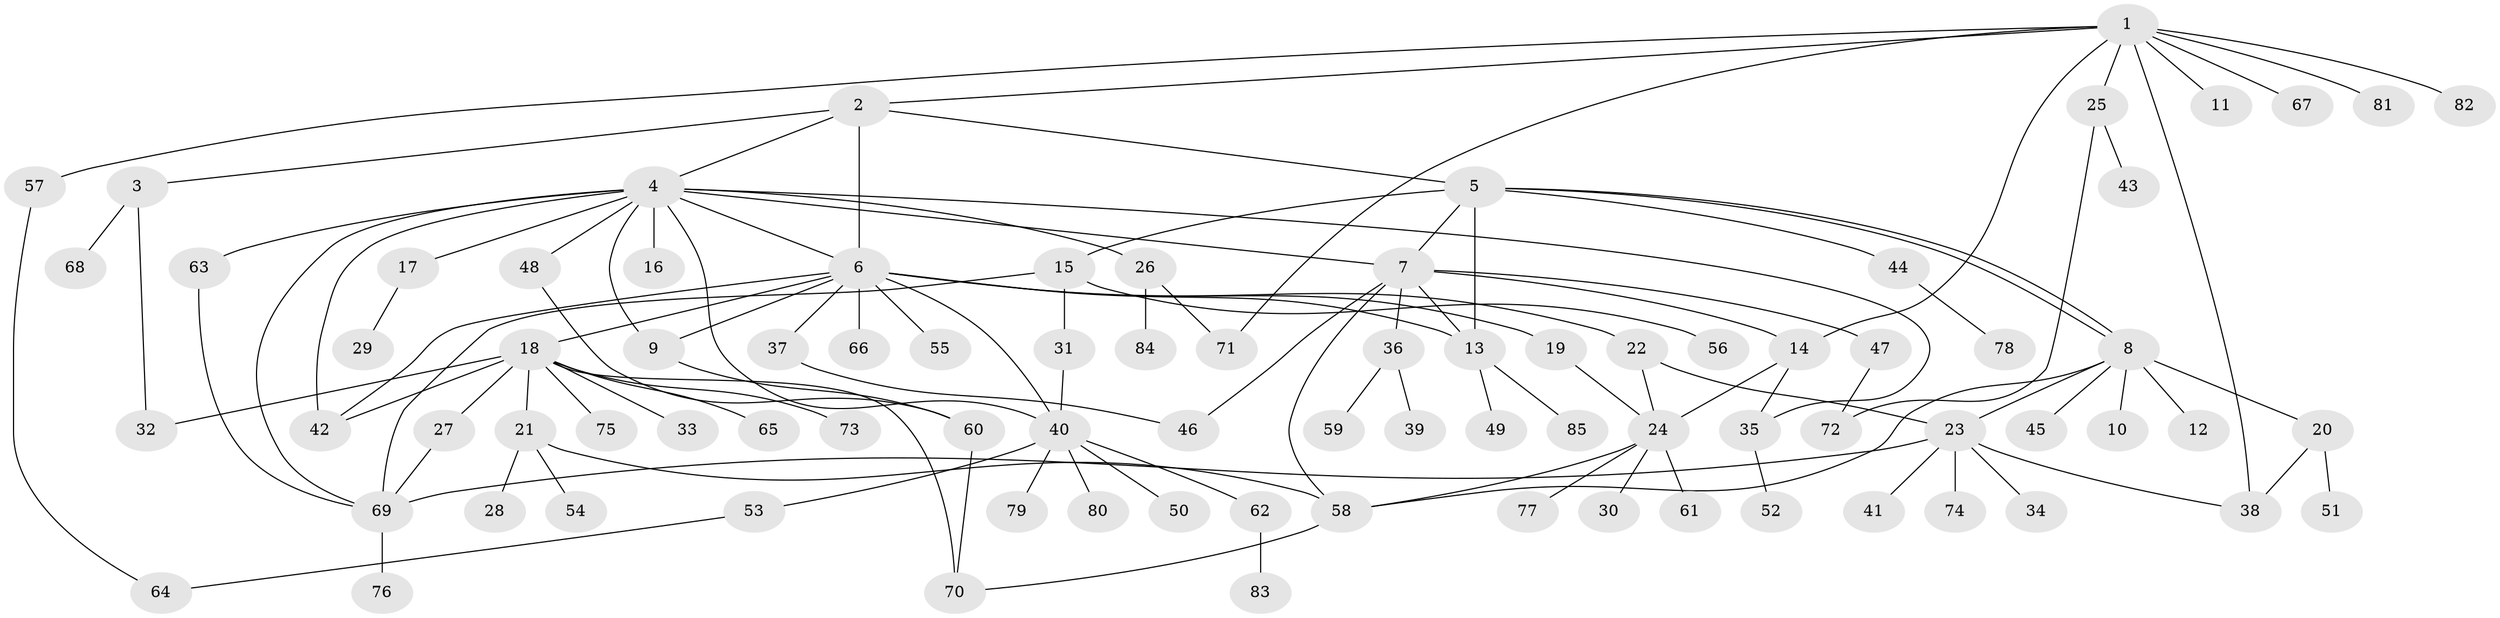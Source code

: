 // coarse degree distribution, {11: 0.047619047619047616, 6: 0.031746031746031744, 13: 0.015873015873015872, 10: 0.047619047619047616, 4: 0.031746031746031744, 1: 0.5079365079365079, 3: 0.07936507936507936, 2: 0.20634920634920634, 8: 0.015873015873015872, 5: 0.015873015873015872}
// Generated by graph-tools (version 1.1) at 2025/23/03/03/25 07:23:48]
// undirected, 85 vertices, 116 edges
graph export_dot {
graph [start="1"]
  node [color=gray90,style=filled];
  1;
  2;
  3;
  4;
  5;
  6;
  7;
  8;
  9;
  10;
  11;
  12;
  13;
  14;
  15;
  16;
  17;
  18;
  19;
  20;
  21;
  22;
  23;
  24;
  25;
  26;
  27;
  28;
  29;
  30;
  31;
  32;
  33;
  34;
  35;
  36;
  37;
  38;
  39;
  40;
  41;
  42;
  43;
  44;
  45;
  46;
  47;
  48;
  49;
  50;
  51;
  52;
  53;
  54;
  55;
  56;
  57;
  58;
  59;
  60;
  61;
  62;
  63;
  64;
  65;
  66;
  67;
  68;
  69;
  70;
  71;
  72;
  73;
  74;
  75;
  76;
  77;
  78;
  79;
  80;
  81;
  82;
  83;
  84;
  85;
  1 -- 2;
  1 -- 11;
  1 -- 14;
  1 -- 25;
  1 -- 38;
  1 -- 57;
  1 -- 67;
  1 -- 71;
  1 -- 81;
  1 -- 82;
  2 -- 3;
  2 -- 4;
  2 -- 5;
  2 -- 6;
  3 -- 32;
  3 -- 68;
  4 -- 6;
  4 -- 7;
  4 -- 9;
  4 -- 16;
  4 -- 17;
  4 -- 26;
  4 -- 35;
  4 -- 40;
  4 -- 42;
  4 -- 48;
  4 -- 63;
  4 -- 69;
  5 -- 7;
  5 -- 8;
  5 -- 8;
  5 -- 13;
  5 -- 15;
  5 -- 44;
  6 -- 9;
  6 -- 13;
  6 -- 18;
  6 -- 19;
  6 -- 22;
  6 -- 37;
  6 -- 40;
  6 -- 42;
  6 -- 55;
  6 -- 66;
  7 -- 13;
  7 -- 14;
  7 -- 36;
  7 -- 46;
  7 -- 47;
  7 -- 58;
  8 -- 10;
  8 -- 12;
  8 -- 20;
  8 -- 23;
  8 -- 45;
  8 -- 58;
  9 -- 60;
  13 -- 49;
  13 -- 85;
  14 -- 24;
  14 -- 35;
  15 -- 31;
  15 -- 56;
  15 -- 69;
  17 -- 29;
  18 -- 21;
  18 -- 27;
  18 -- 32;
  18 -- 33;
  18 -- 42;
  18 -- 65;
  18 -- 70;
  18 -- 73;
  18 -- 75;
  19 -- 24;
  20 -- 38;
  20 -- 51;
  21 -- 28;
  21 -- 54;
  21 -- 58;
  22 -- 23;
  22 -- 24;
  23 -- 34;
  23 -- 38;
  23 -- 41;
  23 -- 69;
  23 -- 74;
  24 -- 30;
  24 -- 58;
  24 -- 61;
  24 -- 77;
  25 -- 43;
  25 -- 72;
  26 -- 71;
  26 -- 84;
  27 -- 69;
  31 -- 40;
  35 -- 52;
  36 -- 39;
  36 -- 59;
  37 -- 46;
  40 -- 50;
  40 -- 53;
  40 -- 62;
  40 -- 79;
  40 -- 80;
  44 -- 78;
  47 -- 72;
  48 -- 60;
  53 -- 64;
  57 -- 64;
  58 -- 70;
  60 -- 70;
  62 -- 83;
  63 -- 69;
  69 -- 76;
}
